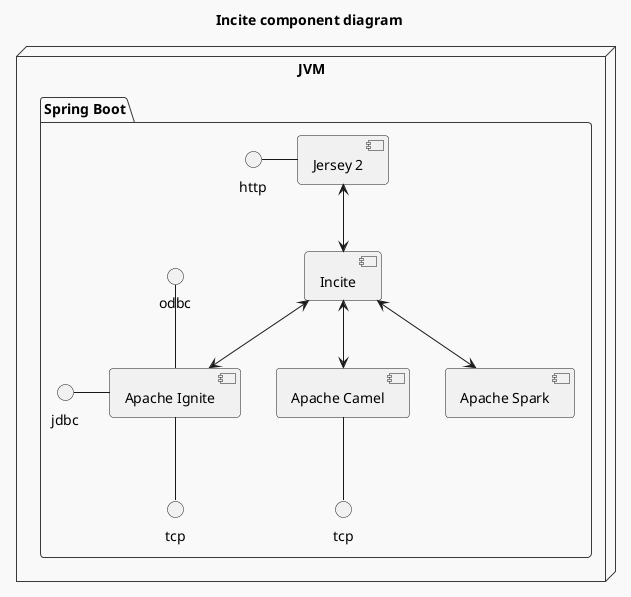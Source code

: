 @startuml
'https://plantuml.com/component-diagram

!theme mars

title "Incite component diagram"

node "JVM" {
    package "Spring Boot" {
        component "Apache Camel" as camel
        component "Apache Ignite" as ignite
        component "Apache Spark" as spark
        component "Incite" as incite
        component "Jersey 2" as jersey2

        interface "tcp" as tcp0
        interface "tcp" as tcp1

       http - jersey2
       jersey2 <--> incite
       incite <--> camel
       incite <--> ignite
       incite <--> spark

       jdbc -right- ignite
       odbc -down- ignite
       tcp0 -up- ignite
       tcp1 -up- camel
    }
}

@enduml